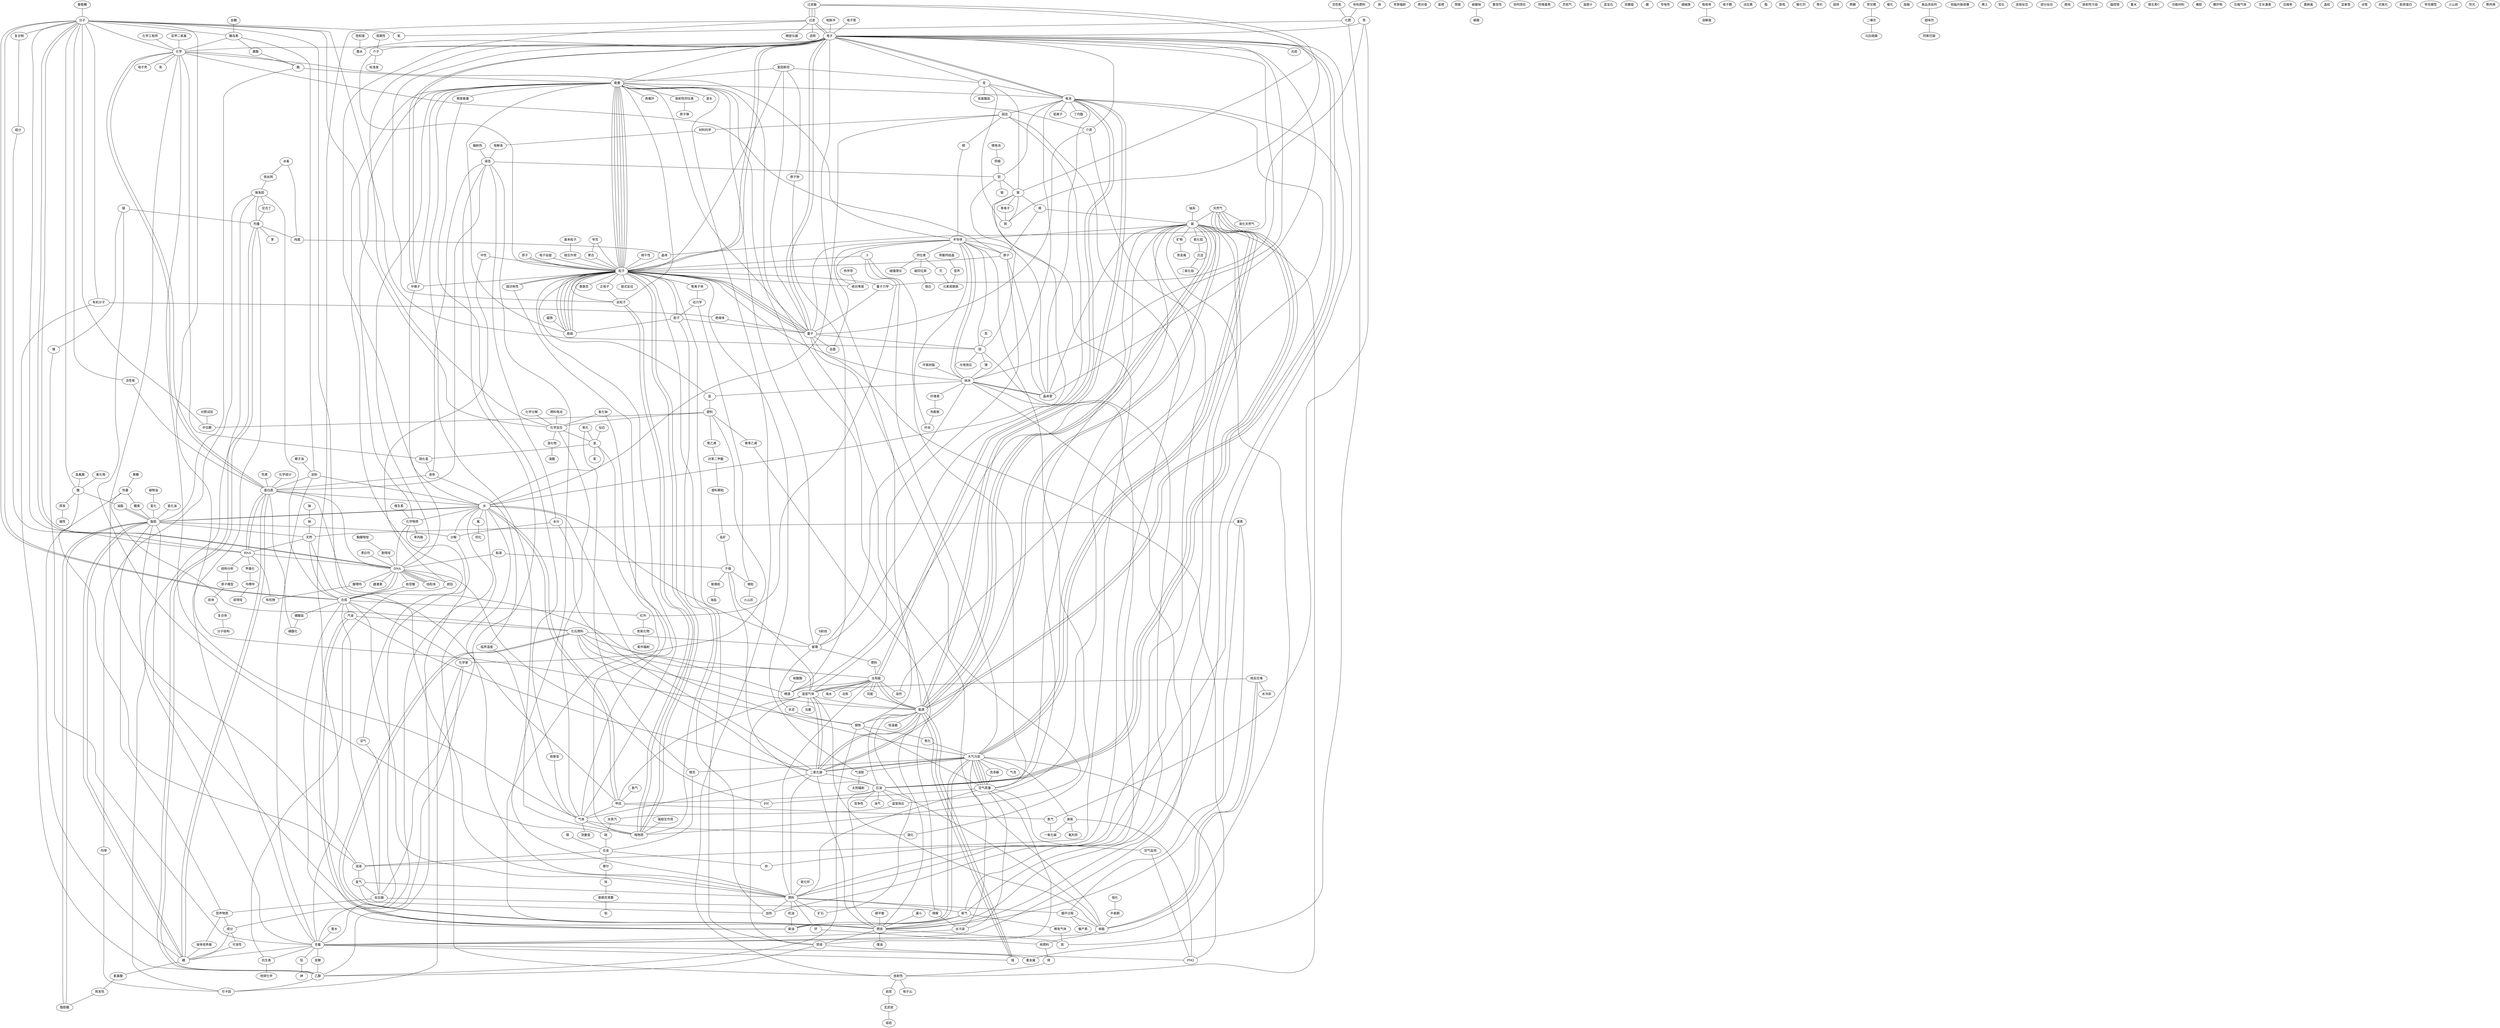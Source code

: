 graph {
过滤器 -- 过滤;
电子 -- 光缆;
同位素 -- 碳同位素 -- 锆石;
分子 -- 化学反应 -- 电子 -- 化学 -- 电子壳;
铅;
电池;
过滤器;
族;
能量;
光缆;
石油;
柴油;
干燥 -- 温室气体;
激素 -- 天然;
电子;
DNA;
有机分子 -- 乙醇;
电池;
DNA;
分子;
柴油;
量子 -- 硅 -- 半导体 -- 自旋;
电脉冲 -- 电子;
纳米;
DNA;
分子 -- 化学 -- 酶 -- 脂肪 -- 分解 -- 成分 -- 糖 -- 氨基酸 -- 挥发性 -- 脂肪酸;
聚合;
PH;
背景辐射;
能量 -- 再循环;
大气污染;
电池;
绝对值;
氯喹;
焊接;
柴油;
铝;
电子;
爱因斯坦 -- 粒子 -- 量子;
电池;
纳米 -- 电池;
血糖 -- 胰岛素 -- 淀粉 -- 含量 -- 糖;
碳酸钠 -- 碳酸;
过滤;
能量 -- 化学物质 -- DNA -- 雌激素;
电池;
氧化 -- 微克 -- 合金 -- 摩尔 -- 铱 -- 普朗克常数 -- 铂;
DNA;
DNA;
塑料 -- 聚苯乙烯 -- 降解 -- 水污染;
铀系 -- 碳;
DNA;
剂量 -- 苯;
大气污染 -- 柴油;
蛋白质;
中微子 -- 电子 -- 量子;
化学 -- 蛋白质;
过滤;
X射线;
RNA;
中性 -- 琥珀 -- 抗生素;
重现性;
粘液 -- 干燥 -- 微粒 -- 动力学;
协同效应;
阿维菌素;
X射线 -- 玻璃 -- 固态;
分子 -- 氮;
过滤;
核反应堆 -- 核能;
硫化氢 -- 化学;
过滤;
电子;
分子 -- 中位数;
汽油 -- 柴油;
电子;
塑料;
冰毒 -- 铁丝网 -- 海洛因;
分子 -- 合成 -- DNA;
页岩气;
甲基化;
电子 -- 电池;
氧气;
过滤;
熔化 -- 半衰期 -- 核能;
剂量 -- 乙醇;
电池;
DNA;
塑料 -- 中位数;
过滤;
能源;
氧气 -- 硅 -- 铝 -- 银 -- 烯 -- 原子 -- 晶体管 -- 碳 -- 氧化铝 -- 沉淀 -- 二氧化硅;
辐射热 -- 液态 -- 液体;
石油;
PH;
液体 -- 蛋白质;
能量 -- DNA -- 线粒体;
烯 -- 碳 -- 半导体 -- 化学 -- 原子;
介质 -- 电子;
核反应堆 -- 水冷却;
温度计;
分子;
量子;
爱因斯坦 -- 能量 -- 量子 -- 暗物质;
氙 -- 硅 -- 光电效应;
空气质量 -- PH;
蓝宝石;
二氧化碳;
分子;
海洛因 -- 尼古丁 -- 剂量 -- 乙醇 -- 可卡因;
铁 -- 晶体;
纳米 -- 半导体;
果糖 -- 热量 -- 糖;
胶子 -- 粒子 -- 能量 -- 反粒子 -- 暗物质;
能量 -- 粒子 -- 气体 -- 暗物质;
双螺旋;
半导体;
PH;
能源 -- 电池;
能源;
电池;
胸腺嘧啶 -- 胞嘧啶 -- DNA -- 腺嘌呤 -- 有机物 -- RNA -- 甲基化 -- 鸟嘌呤 -- 尿嘧啶;
硼;
分子;
中性;
晶体管;
导电性;
烟碱类;
纳米;
吸收率 -- 溶解度;
中位数;
维生素 -- 化学物质 -- 苯丙胺;
饱和度 -- 墨水;
纳米;
饱和度;
电子数;
能量 -- 核能;
光缆;
质子 -- 粒子 -- 能级;
电子;
X射线;
DNA;
过滤器;
法拉第;
粒子;
粒子;
脂;
质子 -- 粒子 -- 能级;
铀;
过滤 -- 精密仪器;
二氧化碳;
DNA -- 蛋白质;
水;
粒子 -- 正电子 -- 反粒子 -- 电子 -- 能量 -- 放射性 -- 电子云;
电子;
线粒体;
精度;
液态 -- 蛋白质;
纳米 -- 晶体管;
爱因斯坦 -- 金;
二氧化碳;
激素 -- 燃烧 -- 脂肪;
蛋白质;
溶液 -- 银;
蛋白质;
臭氧 -- 氟利昂;
水;
环氧树脂 -- 纳米 -- 纤维素 -- 热膨胀 -- 纤丝 -- 半导体;
海洛因 -- 吗啡;
维生素;
海洛因 -- 合成 -- 化学家 -- 可卡因;
氧气;
石油 -- 油气;
吗啡 -- 可卡因;
电子自旋 -- 粒子 -- 电子 -- 量子;
半导体;
放电;
大气污染 -- PM2.5 -- 空气质量;
过滤;
汽油;
二氧化碳;
氢 -- 燃烧 -- 氦;
硅;
分子结构;
含量 -- 发酵 -- 乙醇;
活性氮 -- 化肥 -- 氮;
大气污染 -- 微克;
夸克;
分子 -- DNA;
晶体管 -- 电子;
天然;
原子 -- 粒子 -- 量子 -- 氦;
合成;
干燥;
过滤;
水;
液体;
天然气 -- 大气污染 -- 二氧化碳 -- 温室气体 -- 当量;
水;
晶体管 -- 电池;
铁 -- 氮气;
太阳能;
蛋白质;
盐;
成分;
电子;
放射性;
爱因斯坦;
植物油 -- 氢化 -- 脂肪;
营养 -- 元素周期表;
电子;
精度;
电子;
电子;
温室气体;
催化剂;
电池;
电子管 -- 电子 -- 能源;
天然气 -- 石油 -- 核能;
过滤 -- 电子;
纳米 -- 玻璃 -- 能量 -- 粒子;
能级 -- 粒子 -- 暗物质;
固态;
电子;
水分 -- 分解 -- 水 -- 化学物质;
半导体;
等价;
聚合;
激素;
钻石;
DNA;
废水 -- 含量 -- 抗生素 -- 地球化学;
分子;
固体;
能量 -- 电池;
电池;
PH;
水污染 -- 含量 -- 水 -- 氟 -- 钙化;
燃料 -- 碳 -- 矿物;
纳米 -- 半导体;
相干性 -- 粒子 -- 量子;
乙醇;
DNA;
空气质量 -- 水污染 -- 大气污染;
氧气;
分子;
镉 -- 镍 -- 含量 -- 铅 -- 砷;
大气污染;
碳;
中微子 -- 能量 -- 粒子 -- 普朗克;
爱因斯坦 -- 量子;
大气污染;
蔗糖;
钢铁;
碳平衡 -- 燃烧 -- 化石燃料 -- 能源;
激素;
盐;
分子 -- 钢铁 -- 乙醇;
金 -- 电池;
天然气 -- 大气污染 -- 二氧化碳 -- 燃烧;
量子;
分子 -- 有机分子 -- 绝缘体 -- 量子;
热传导 -- 绝对零度 -- 半导体 -- 原子;
大气污染 -- 空气质量;
金;
椰子油 -- 淀粉 -- 水 -- 脂肪 -- 糖;
电子;
锡 -- 合金 -- 溶液 -- 氢气 -- 燃料 -- 液态 -- 铝 -- 铟;
电池;
分解;
草甘膦 -- 二嗪农 -- 马拉硫磷;
二氧化碳 -- 化石燃料;
过滤;
DNA;
二氧化碳 -- 石油 -- 碳 -- 能源;
粒子;
金;
核反应堆;
固态;
纳米 -- 盐 -- 粒子 -- 加热;
粘液 -- DNA;
淀粉 -- 蛋白质;
竞争性;
分解;
精度;
磁铁 -- 能级 -- 粒子 -- 绝对零度;
爱因斯坦 -- 原子钟 -- 精度 -- 原子;
精度;
前体;
极化;
能量;
水泥;
太阳能 -- 精度;
DNA -- 线粒体;
能量 -- 能源 -- 恒温器;
水泥;
岩浆 -- 玄武岩 -- 熔岩;
粒子 -- 超对称性 -- 暗物质;
核酸酶;
原子弹;
天然气 -- 石油 -- 甲烷 -- 气体;
放射性;
太阳能 -- 风能;
胰岛素 -- 化学;
强相互作用 -- 暗物质;
竞争性;
金 -- 高氯酸盐;
太阳能 -- 温室气体 -- 能源 -- 燃烧;
介质 -- 加热;
大气污染 -- 空气质量;
中性;
DNA;
电池;
玻璃;
电子;
抗生素;
化学;
有机分子;
熔融;
过滤器;
石油 -- 竞争性;
铁 -- 电子 -- 金 -- 银 -- 等电子 -- 铜;
DNA -- 合成 -- 反应器 -- 营养物质 -- 液体培养基 -- 糖 -- 蛋白质;
电子;
纳米;
温室气体;
食品添加剂 -- 甜味剂 -- 阿斯巴甜;
有机肥料 -- 化肥 -- 重金属;
含量 -- 脂肪 -- 营养物质 -- 成分 -- 可溶性 -- 糖 -- 蛋白质;
汞;
锂电池 -- 阴极 -- 铝 -- 电池 -- 铝离子;
色素 -- 蛋白质;
PH;
太阳能 -- 燃料;
激素 -- 循环过程 -- 催产素;
能量 -- 暗物质;
核磁共振成像;
周期性 -- 介子 -- 粒子 -- 暗物质;
能源;
空气质量 -- 空气监测 -- PM2.5 -- 大气污染;
过滤;
DNA;
水;
沉淀;
塑料 -- 化学家;
电池;
聚合;
能量;
化学家 -- 含量;
海水;
热量 -- 糖类 -- 脂肪 -- 糖;
石油;
核燃料 -- 锝 -- 放射性;
分子 -- 合成 -- 磷酸盐 -- 磷酸化 -- 蛋白质;
分子;
能量;
分子;
稀土;
粒子 -- 反粒子 -- 暗物质 -- 胶子 -- 能级 -- 能量;
电子;
天然气 -- 石油 -- 能源;
分子 -- 活性氧 -- 蛋白质;
盐;
RNA -- DNA;
草酸钙结晶 -- 营养;
冰毒;
同位素 -- 碰撞理论;
碳;
合成 -- 汽油 -- 化石燃料 -- 玻璃 -- 肥料 -- 太阳能 -- 冶炼;
太阳能 -- 电池;
过滤;
能量 -- 沼气 -- 反应器 -- 降解;
蛋白质;
大气污染 -- 臭氧 -- 一氧化碳;
氧气 -- 柴油 -- 合成 -- 燃料 -- 加热 -- 氢气 -- 反应器 -- 液态 -- 水分 -- 二氧化碳;
宝石;
聚合;
过滤;
电池;
铀;
连锁反应;
太阳能;
催化剂;
PM2.5 -- 粒子 -- 气溶胶;
DNA;
电子;
DNA;
电子 -- 墨水;
二氧化碳 -- 温室气体 -- 碳 -- 温室效应 -- 水蒸汽 -- 硫;
光缆;
冰毒 -- 纯度 -- 晶体;
抗生素;
燃料电池 -- 化学反应 -- 氢 -- 氧;
抗生素;
过滤;
玻璃 -- 水泥 -- 钢铁;
过滤器;
化学家;
化学;
纳米;
化学 -- 蛋白质;
过滤;
稀土;
激素;
抗生素;
对照试验 -- 中位数;
漏斗 -- 燃烧 -- 电池;
精度;
天然气;
分子 -- DNA;
电池;
催化剂;
电子;
海洛因;
气溶胶;
能量;
纳米;
部分反应;
营养;
气体;
二氧化碳 -- 气体 -- 测量值;
DNA;
粒子 -- 电子 -- 量子力学 -- 量子;
氧化 -- 氢 -- 水;
电池;
海洛因 -- 可卡因;
原子;
提纯;
液态;
蛋白质;
暗物质;
过滤 -- 滤网;
能量 -- 放射性同位素 -- 原子弹;
天然气;
玻璃 -- 水;
电池;
二氧化碳 -- 汽油 -- 柴油;
激素;
能量 -- 波长;
二氧化碳 -- 能源;
过滤;
空气质量 -- 碳 -- 能源 -- 煤;
DNA;
能级 -- 粒子 -- 能量;
分子;
燃料;
二氧化碳 -- 燃料 -- 机油 -- 柴油;
放射性污染;
干燥 -- 石油 -- 温室效应;
中微子 -- DNA;
电子;
晶体管;
PH -- DNA;
焚烧 -- 乙醇;
大气污染 -- 气溶胶 -- 太阳辐射;
电子;
磁控管;
汽油;
盐 -- 塑料 -- 聚乙烯 -- 对苯二甲酸 -- 塑料颗粒 -- 盐矿 -- 干燥 -- 玻璃纸 -- 海盐;
剂量;
太阳能 -- 风能;
抗生素;
热量 -- 化石燃料;
重水;
能源;
氨气 -- 甲烷 -- 水 -- 放射性 -- 岩浆;
维生素C;
功能材料;
过滤;
橡胶;
过滤;
水泥;
合成 -- 红外;
墨水;
晶体管;
对照试验;
燃料 -- 电子;
爆炸物;
压缩气体;
空气质量 -- 大气污染 -- 柴油;
生长激素;
电池;
DNA;
加热;
墨水;
矿物;
压缩率;
化学;
柴油;
电池;
能源 -- 煤;
火山灰;
夸克 -- 粒子 -- 等离子体 -- 动力学 -- 胶子 -- 量子;
化学成分 -- 蛋白质 -- 水 -- 脂肪 -- 天然;
水分;
蛋白质;
能量;
焚烧;
大气污染 -- 水;
纳米 -- 电子;
过滤器;
空气质量 -- 燃料;
纳米 -- 氧气 -- 燃烧 -- 煤油;
中性 -- 粒子 -- 中微子 -- 电子 -- 介子 -- 标准差;
精度;
石油;
铀 -- 钠 -- 天然 -- 燃料 -- 循环过程 -- 核能 -- 核燃料;
铀;
乙醇;
氢化油 -- 脂肪 -- 脂肪酸;
微粒 -- 火山灰;
PH;
天然;
碳;
红外;
电子;
海洛因 -- 剂量 -- 纯度;
量子;
电子 -- 电池;
糖;
太阳能 -- 电池 -- 能源 -- 钢铁;
草甘膦;
能源;
蓖麻毒;
大气污染 -- 空气质量;
合成;
电子;
盐;
石油 -- 燃烧 -- 焚烧 -- 温室气体 -- 化石燃料 -- 太阳能;
葡萄糖 -- 分子 -- 胰岛素 -- 激酶 -- 酶 -- 能量;
燃料 -- 矿石 -- 能源;
能源 -- 电子;
空气质量 -- 焚烧 -- PM2.5;
粒子 -- 纳米 -- 含量 -- 过滤 -- 水 -- 银 -- 过滤器 -- 铜;
晶粒;
电池;
墨水;
基本粒子 -- 相互作用 -- 粒子 -- 超对称性;
PH;
钻石 -- 氢 -- 硫化氢 -- 液体 -- 临界温度 -- 气体 -- 硫化 -- 半导体 -- 同位素 -- 氘 -- 元素周期表;
电子;
太阳能 -- 海水;
地球化学;
能量 -- 释放能量 -- 核聚变 -- 气体;
分子 -- RNA -- 蛋白质;
化学物质 -- 乙醇;
塑料 -- 化学反应 -- 溴化物 -- 溴酸;
显象管;
半导体 -- 量子;
氰化钠 -- 化学反应 -- 气体 -- 化学;
化学分解 -- 化学反应;
二氧化碳 -- 碳 -- 含量 -- 煤;
粒子;
氰化物 -- 酸 -- 挥发 -- 碱性;
电子;
汽油;
能源;
氰化钠 -- 气体;
能量 -- 粒子 -- 链式反应;
DNA;
太阳能;
试管;
蛋白质;
天然气 -- 大气污染 -- 洗涤器 -- 空气质量;
石油;
臭氧 -- PM2.5 -- 红外 -- 氮氧化物 -- 紫外辐射;
PH;
电池;
电池 -- 固态 -- 材料科学 -- 电解液 -- 液态;
分子 -- 复合物 -- 组分 -- RNA -- 结构分析 -- 原子模型 -- 前体 -- 复合体 -- 分子结构;
量子;
镉 -- 剂量 -- 含量 -- 重金属;
氢氟酸 -- 酸 -- 溶液 -- 化学;
焚烧 -- 粒子 -- 量子力学;
能量;
抗氧化;
电子;
过滤器 -- 过滤;
电子;
空气质量 -- 钢铁 -- 焦化 -- 大气污染;
纳米;
DNA;
太阳能;
分子 -- 酸 -- 油脂 -- 脂肪 -- 脂肪酸;
DNA;
能量;
能源;
风能 -- 能源;
天然气 -- 液化天然气;
胶原蛋白;
燃料 -- 水;
盐;
半导体;
分子 -- 硅 -- 锗 -- 纳米 -- 晶体管 -- 半导体;
电子;
过滤器 -- 过滤;
燃料 -- 氧气 -- 稀有气体 -- 氦;
太阳能 -- 温室气体;
分子 -- 甲烷;
漂白剂 -- DNA;
二氧化碳 -- 能源;
合成;
甲烷 -- 氮气 -- 一氧化碳;
剂量;
一氧化碳;
夸克 -- 聚合 -- 粒子;
化学工程师 -- 化学 -- 汞;
夸克模型;
电子;
DNA -- 琥珀;
晶体 -- 粒子;
DNA -- 核苷酸 -- 合成 -- 天然 -- RNA -- 蛋白质;
火山岩;
核反应堆 -- 核能;
核反应堆 -- 温室气体 -- 核能;
纳米;
水;
天然气 -- 碳 -- 能源 -- 煤;
过滤 -- 电子;
甲烷 -- 水 -- 固态;
电子;
油脂 -- 脂肪;
镉 -- 硫 -- 合金 -- 锌 -- 固态 -- 硒 -- 半导体;
碳 -- 放射性;
太阳能 -- 能源;
大气污染;
钢铁 -- 电子;
过滤;
金 -- 铜 -- 银;
太阳能 -- 能源;
大气污染 -- 气流;
氧化钚 -- 燃料 -- 钚 -- 核燃料;
电子;
核酸酶 -- 精度 -- 蛋白质;
电子;
荧光;
DNA -- 线粒体;
二氧化碳 -- 碳 -- 燃烧 -- 化石燃料;
聚丙烯;
太阳能 -- 溶剂 -- 电池 -- 丁内酯;
二氧化碳;
亚甲二氧基 -- 化学;
金 -- 介质 -- 量子 -- 自旋;
甲烷 -- 温室气体;
线粒体;
矿物 -- 贵金属;
}